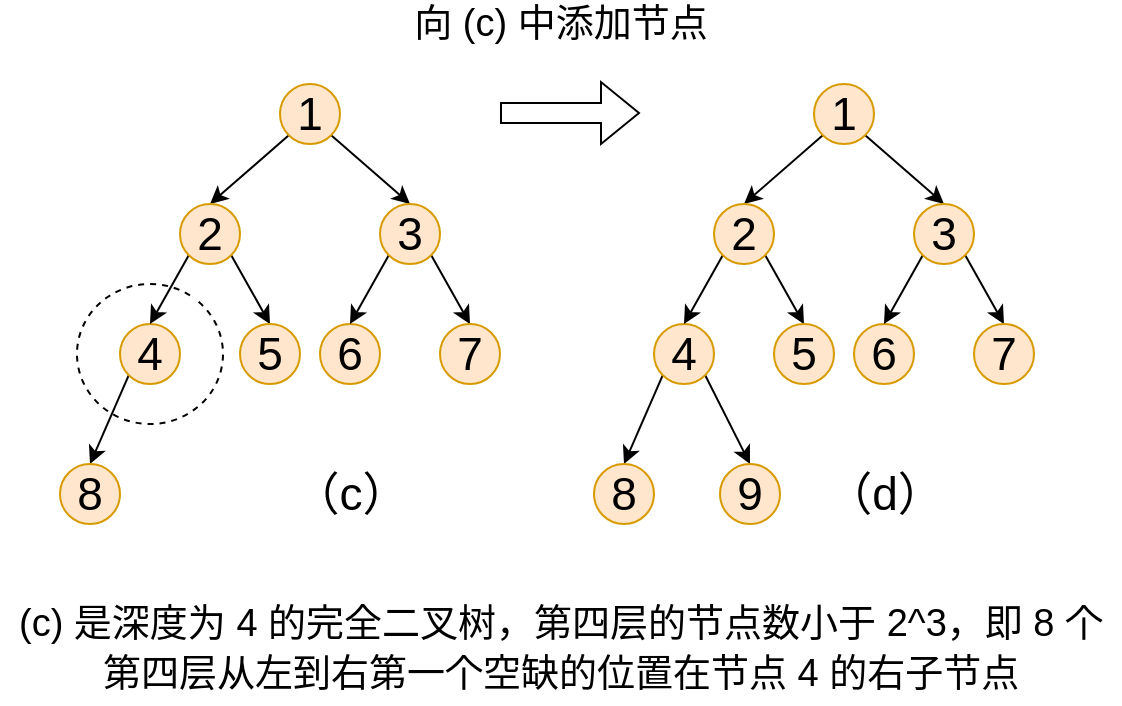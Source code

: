 <mxfile version="17.4.2" type="device"><diagram id="0uA_jXBynoo0PIqSBZjj" name="Page-1"><mxGraphModel dx="731" dy="428" grid="1" gridSize="10" guides="1" tooltips="1" connect="1" arrows="1" fold="1" page="1" pageScale="1" pageWidth="827" pageHeight="1169" math="0" shadow="0"><root><mxCell id="0"/><mxCell id="1" parent="0"/><mxCell id="FXytg6iAc2j2xIQDEFFC-1" style="rounded=0;orthogonalLoop=1;jettySize=auto;html=1;exitX=0;exitY=1;exitDx=0;exitDy=0;entryX=0.5;entryY=0;entryDx=0;entryDy=0;" edge="1" parent="1" source="FXytg6iAc2j2xIQDEFFC-3" target="FXytg6iAc2j2xIQDEFFC-9"><mxGeometry relative="1" as="geometry"><mxPoint x="300" y="520" as="targetPoint"/></mxGeometry></mxCell><mxCell id="FXytg6iAc2j2xIQDEFFC-2" style="edgeStyle=none;rounded=0;orthogonalLoop=1;jettySize=auto;html=1;exitX=1;exitY=1;exitDx=0;exitDy=0;entryX=0.5;entryY=0;entryDx=0;entryDy=0;" edge="1" parent="1" source="FXytg6iAc2j2xIQDEFFC-3" target="FXytg6iAc2j2xIQDEFFC-12"><mxGeometry relative="1" as="geometry"/></mxCell><mxCell id="FXytg6iAc2j2xIQDEFFC-3" value="1" style="ellipse;whiteSpace=wrap;html=1;aspect=fixed;fontSize=23;fontStyle=0;fillColor=#ffe6cc;strokeColor=#d79b00;" vertex="1" parent="1"><mxGeometry x="310" y="450" width="30" height="30" as="geometry"/></mxCell><mxCell id="FXytg6iAc2j2xIQDEFFC-4" style="edgeStyle=none;rounded=0;orthogonalLoop=1;jettySize=auto;html=1;exitX=0;exitY=1;exitDx=0;exitDy=0;entryX=0.5;entryY=0;entryDx=0;entryDy=0;fontSize=23;" edge="1" parent="1" source="FXytg6iAc2j2xIQDEFFC-5" target="FXytg6iAc2j2xIQDEFFC-15"><mxGeometry relative="1" as="geometry"/></mxCell><mxCell id="FXytg6iAc2j2xIQDEFFC-5" value="4" style="ellipse;whiteSpace=wrap;html=1;aspect=fixed;fontSize=23;fontStyle=0;fillColor=#ffe6cc;strokeColor=#d79b00;" vertex="1" parent="1"><mxGeometry x="230" y="570" width="30" height="30" as="geometry"/></mxCell><mxCell id="FXytg6iAc2j2xIQDEFFC-6" value="6" style="ellipse;whiteSpace=wrap;html=1;aspect=fixed;fontSize=23;fontStyle=0;fillColor=#ffe6cc;strokeColor=#d79b00;" vertex="1" parent="1"><mxGeometry x="330" y="570" width="30" height="30" as="geometry"/></mxCell><mxCell id="FXytg6iAc2j2xIQDEFFC-7" style="edgeStyle=none;rounded=0;orthogonalLoop=1;jettySize=auto;html=1;exitX=0;exitY=1;exitDx=0;exitDy=0;entryX=0.5;entryY=0;entryDx=0;entryDy=0;" edge="1" parent="1" source="FXytg6iAc2j2xIQDEFFC-9" target="FXytg6iAc2j2xIQDEFFC-5"><mxGeometry relative="1" as="geometry"/></mxCell><mxCell id="FXytg6iAc2j2xIQDEFFC-8" style="edgeStyle=none;rounded=0;orthogonalLoop=1;jettySize=auto;html=1;exitX=1;exitY=1;exitDx=0;exitDy=0;entryX=0.5;entryY=0;entryDx=0;entryDy=0;" edge="1" parent="1" source="FXytg6iAc2j2xIQDEFFC-9" target="FXytg6iAc2j2xIQDEFFC-13"><mxGeometry relative="1" as="geometry"/></mxCell><mxCell id="FXytg6iAc2j2xIQDEFFC-9" value="2" style="ellipse;whiteSpace=wrap;html=1;aspect=fixed;fontSize=23;fontStyle=0;fillColor=#ffe6cc;strokeColor=#d79b00;" vertex="1" parent="1"><mxGeometry x="260" y="510" width="30" height="30" as="geometry"/></mxCell><mxCell id="FXytg6iAc2j2xIQDEFFC-10" style="edgeStyle=none;rounded=0;orthogonalLoop=1;jettySize=auto;html=1;exitX=0;exitY=1;exitDx=0;exitDy=0;entryX=0.5;entryY=0;entryDx=0;entryDy=0;" edge="1" parent="1" source="FXytg6iAc2j2xIQDEFFC-12" target="FXytg6iAc2j2xIQDEFFC-6"><mxGeometry relative="1" as="geometry"/></mxCell><mxCell id="FXytg6iAc2j2xIQDEFFC-11" style="edgeStyle=none;rounded=0;orthogonalLoop=1;jettySize=auto;html=1;exitX=1;exitY=1;exitDx=0;exitDy=0;entryX=0.5;entryY=0;entryDx=0;entryDy=0;fontSize=23;" edge="1" parent="1" source="FXytg6iAc2j2xIQDEFFC-12" target="FXytg6iAc2j2xIQDEFFC-14"><mxGeometry relative="1" as="geometry"/></mxCell><mxCell id="FXytg6iAc2j2xIQDEFFC-12" value="3" style="ellipse;whiteSpace=wrap;html=1;aspect=fixed;fontSize=23;fontStyle=0;fillColor=#ffe6cc;strokeColor=#d79b00;" vertex="1" parent="1"><mxGeometry x="360" y="510" width="30" height="30" as="geometry"/></mxCell><mxCell id="FXytg6iAc2j2xIQDEFFC-13" value="5" style="ellipse;whiteSpace=wrap;html=1;aspect=fixed;fontSize=23;fontStyle=0;fillColor=#ffe6cc;strokeColor=#d79b00;" vertex="1" parent="1"><mxGeometry x="290" y="570" width="30" height="30" as="geometry"/></mxCell><mxCell id="FXytg6iAc2j2xIQDEFFC-14" value="7" style="ellipse;whiteSpace=wrap;html=1;aspect=fixed;fontSize=23;fontStyle=0;fillColor=#ffe6cc;strokeColor=#d79b00;" vertex="1" parent="1"><mxGeometry x="390" y="570" width="30" height="30" as="geometry"/></mxCell><mxCell id="FXytg6iAc2j2xIQDEFFC-15" value="8" style="ellipse;whiteSpace=wrap;html=1;aspect=fixed;fontSize=23;fontStyle=0;fillColor=#ffe6cc;strokeColor=#d79b00;" vertex="1" parent="1"><mxGeometry x="200" y="640" width="30" height="30" as="geometry"/></mxCell><mxCell id="FXytg6iAc2j2xIQDEFFC-16" value="（c）" style="text;html=1;resizable=0;autosize=1;align=center;verticalAlign=middle;points=[];fillColor=none;strokeColor=none;rounded=0;fontSize=23;" vertex="1" parent="1"><mxGeometry x="310" y="640" width="70" height="30" as="geometry"/></mxCell><mxCell id="FXytg6iAc2j2xIQDEFFC-17" style="rounded=0;orthogonalLoop=1;jettySize=auto;html=1;exitX=0;exitY=1;exitDx=0;exitDy=0;entryX=0.5;entryY=0;entryDx=0;entryDy=0;" edge="1" parent="1" source="FXytg6iAc2j2xIQDEFFC-19" target="FXytg6iAc2j2xIQDEFFC-26"><mxGeometry relative="1" as="geometry"><mxPoint x="567" y="520" as="targetPoint"/></mxGeometry></mxCell><mxCell id="FXytg6iAc2j2xIQDEFFC-18" style="edgeStyle=none;rounded=0;orthogonalLoop=1;jettySize=auto;html=1;exitX=1;exitY=1;exitDx=0;exitDy=0;entryX=0.5;entryY=0;entryDx=0;entryDy=0;" edge="1" parent="1" source="FXytg6iAc2j2xIQDEFFC-19" target="FXytg6iAc2j2xIQDEFFC-29"><mxGeometry relative="1" as="geometry"/></mxCell><mxCell id="FXytg6iAc2j2xIQDEFFC-19" value="1" style="ellipse;whiteSpace=wrap;html=1;aspect=fixed;fontSize=23;fontStyle=0;fillColor=#ffe6cc;strokeColor=#d79b00;" vertex="1" parent="1"><mxGeometry x="577" y="450" width="30" height="30" as="geometry"/></mxCell><mxCell id="FXytg6iAc2j2xIQDEFFC-20" style="edgeStyle=none;rounded=0;orthogonalLoop=1;jettySize=auto;html=1;exitX=0;exitY=1;exitDx=0;exitDy=0;entryX=0.5;entryY=0;entryDx=0;entryDy=0;fontSize=23;" edge="1" parent="1" source="FXytg6iAc2j2xIQDEFFC-22" target="FXytg6iAc2j2xIQDEFFC-32"><mxGeometry relative="1" as="geometry"/></mxCell><mxCell id="FXytg6iAc2j2xIQDEFFC-21" style="edgeStyle=none;rounded=0;orthogonalLoop=1;jettySize=auto;html=1;exitX=1;exitY=1;exitDx=0;exitDy=0;entryX=0.5;entryY=0;entryDx=0;entryDy=0;" edge="1" parent="1" source="FXytg6iAc2j2xIQDEFFC-22" target="FXytg6iAc2j2xIQDEFFC-34"><mxGeometry relative="1" as="geometry"/></mxCell><mxCell id="FXytg6iAc2j2xIQDEFFC-22" value="4" style="ellipse;whiteSpace=wrap;html=1;aspect=fixed;fontSize=23;fontStyle=0;fillColor=#ffe6cc;strokeColor=#d79b00;" vertex="1" parent="1"><mxGeometry x="497" y="570" width="30" height="30" as="geometry"/></mxCell><mxCell id="FXytg6iAc2j2xIQDEFFC-23" value="6" style="ellipse;whiteSpace=wrap;html=1;aspect=fixed;fontSize=23;fontStyle=0;fillColor=#ffe6cc;strokeColor=#d79b00;" vertex="1" parent="1"><mxGeometry x="597" y="570" width="30" height="30" as="geometry"/></mxCell><mxCell id="FXytg6iAc2j2xIQDEFFC-24" style="edgeStyle=none;rounded=0;orthogonalLoop=1;jettySize=auto;html=1;exitX=0;exitY=1;exitDx=0;exitDy=0;entryX=0.5;entryY=0;entryDx=0;entryDy=0;" edge="1" parent="1" source="FXytg6iAc2j2xIQDEFFC-26" target="FXytg6iAc2j2xIQDEFFC-22"><mxGeometry relative="1" as="geometry"/></mxCell><mxCell id="FXytg6iAc2j2xIQDEFFC-25" style="edgeStyle=none;rounded=0;orthogonalLoop=1;jettySize=auto;html=1;exitX=1;exitY=1;exitDx=0;exitDy=0;entryX=0.5;entryY=0;entryDx=0;entryDy=0;" edge="1" parent="1" source="FXytg6iAc2j2xIQDEFFC-26" target="FXytg6iAc2j2xIQDEFFC-30"><mxGeometry relative="1" as="geometry"/></mxCell><mxCell id="FXytg6iAc2j2xIQDEFFC-26" value="2" style="ellipse;whiteSpace=wrap;html=1;aspect=fixed;fontSize=23;fontStyle=0;fillColor=#ffe6cc;strokeColor=#d79b00;" vertex="1" parent="1"><mxGeometry x="527" y="510" width="30" height="30" as="geometry"/></mxCell><mxCell id="FXytg6iAc2j2xIQDEFFC-27" style="edgeStyle=none;rounded=0;orthogonalLoop=1;jettySize=auto;html=1;exitX=0;exitY=1;exitDx=0;exitDy=0;entryX=0.5;entryY=0;entryDx=0;entryDy=0;" edge="1" parent="1" source="FXytg6iAc2j2xIQDEFFC-29" target="FXytg6iAc2j2xIQDEFFC-23"><mxGeometry relative="1" as="geometry"/></mxCell><mxCell id="FXytg6iAc2j2xIQDEFFC-28" style="edgeStyle=none;rounded=0;orthogonalLoop=1;jettySize=auto;html=1;exitX=1;exitY=1;exitDx=0;exitDy=0;entryX=0.5;entryY=0;entryDx=0;entryDy=0;fontSize=23;" edge="1" parent="1" source="FXytg6iAc2j2xIQDEFFC-29" target="FXytg6iAc2j2xIQDEFFC-31"><mxGeometry relative="1" as="geometry"/></mxCell><mxCell id="FXytg6iAc2j2xIQDEFFC-29" value="3" style="ellipse;whiteSpace=wrap;html=1;aspect=fixed;fontSize=23;fontStyle=0;fillColor=#ffe6cc;strokeColor=#d79b00;" vertex="1" parent="1"><mxGeometry x="627" y="510" width="30" height="30" as="geometry"/></mxCell><mxCell id="FXytg6iAc2j2xIQDEFFC-30" value="5" style="ellipse;whiteSpace=wrap;html=1;aspect=fixed;fontSize=23;fontStyle=0;fillColor=#ffe6cc;strokeColor=#d79b00;" vertex="1" parent="1"><mxGeometry x="557" y="570" width="30" height="30" as="geometry"/></mxCell><mxCell id="FXytg6iAc2j2xIQDEFFC-31" value="7" style="ellipse;whiteSpace=wrap;html=1;aspect=fixed;fontSize=23;fontStyle=0;fillColor=#ffe6cc;strokeColor=#d79b00;" vertex="1" parent="1"><mxGeometry x="657" y="570" width="30" height="30" as="geometry"/></mxCell><mxCell id="FXytg6iAc2j2xIQDEFFC-32" value="8" style="ellipse;whiteSpace=wrap;html=1;aspect=fixed;fontSize=23;fontStyle=0;fillColor=#ffe6cc;strokeColor=#d79b00;" vertex="1" parent="1"><mxGeometry x="467" y="640" width="30" height="30" as="geometry"/></mxCell><mxCell id="FXytg6iAc2j2xIQDEFFC-33" value="（d）" style="text;html=1;resizable=0;autosize=1;align=center;verticalAlign=middle;points=[];fillColor=none;strokeColor=none;rounded=0;fontSize=23;" vertex="1" parent="1"><mxGeometry x="577" y="640" width="70" height="30" as="geometry"/></mxCell><mxCell id="FXytg6iAc2j2xIQDEFFC-34" value="9" style="ellipse;whiteSpace=wrap;html=1;aspect=fixed;fontSize=23;fontStyle=0;fillColor=#ffe6cc;strokeColor=#d79b00;" vertex="1" parent="1"><mxGeometry x="530" y="640" width="30" height="30" as="geometry"/></mxCell><mxCell id="FXytg6iAc2j2xIQDEFFC-35" value="" style="shape=flexArrow;endArrow=classic;html=1;rounded=0;" edge="1" parent="1"><mxGeometry width="50" height="50" relative="1" as="geometry"><mxPoint x="420" y="464.5" as="sourcePoint"/><mxPoint x="490" y="464.5" as="targetPoint"/></mxGeometry></mxCell><mxCell id="FXytg6iAc2j2xIQDEFFC-38" value="" style="verticalLabelPosition=bottom;verticalAlign=top;html=1;shape=mxgraph.basic.arc;startAngle=0.116;endAngle=0.1;dashed=1;" vertex="1" parent="1"><mxGeometry x="208.5" y="550" width="73" height="70" as="geometry"/></mxCell><mxCell id="FXytg6iAc2j2xIQDEFFC-39" value="&lt;font style=&quot;font-size: 19px&quot;&gt;向 (c) 中添加节点&lt;/font&gt;" style="text;html=1;align=center;verticalAlign=middle;resizable=0;points=[];autosize=1;strokeColor=none;fillColor=none;" vertex="1" parent="1"><mxGeometry x="370" y="410" width="160" height="20" as="geometry"/></mxCell><mxCell id="FXytg6iAc2j2xIQDEFFC-40" value="(c) 是深度为 4 的完全二叉树，第四层的节点数小于 2^3，即 8 个" style="text;html=1;align=center;verticalAlign=middle;resizable=0;points=[];autosize=1;strokeColor=none;fillColor=none;fontSize=19;" vertex="1" parent="1"><mxGeometry x="170" y="705" width="560" height="30" as="geometry"/></mxCell><mxCell id="FXytg6iAc2j2xIQDEFFC-42" value="第四层从左到右第一个空缺的位置在节点 4 的右子节点" style="text;html=1;align=center;verticalAlign=middle;resizable=0;points=[];autosize=1;strokeColor=none;fillColor=none;fontSize=19;" vertex="1" parent="1"><mxGeometry x="215" y="730" width="470" height="30" as="geometry"/></mxCell></root></mxGraphModel></diagram></mxfile>
